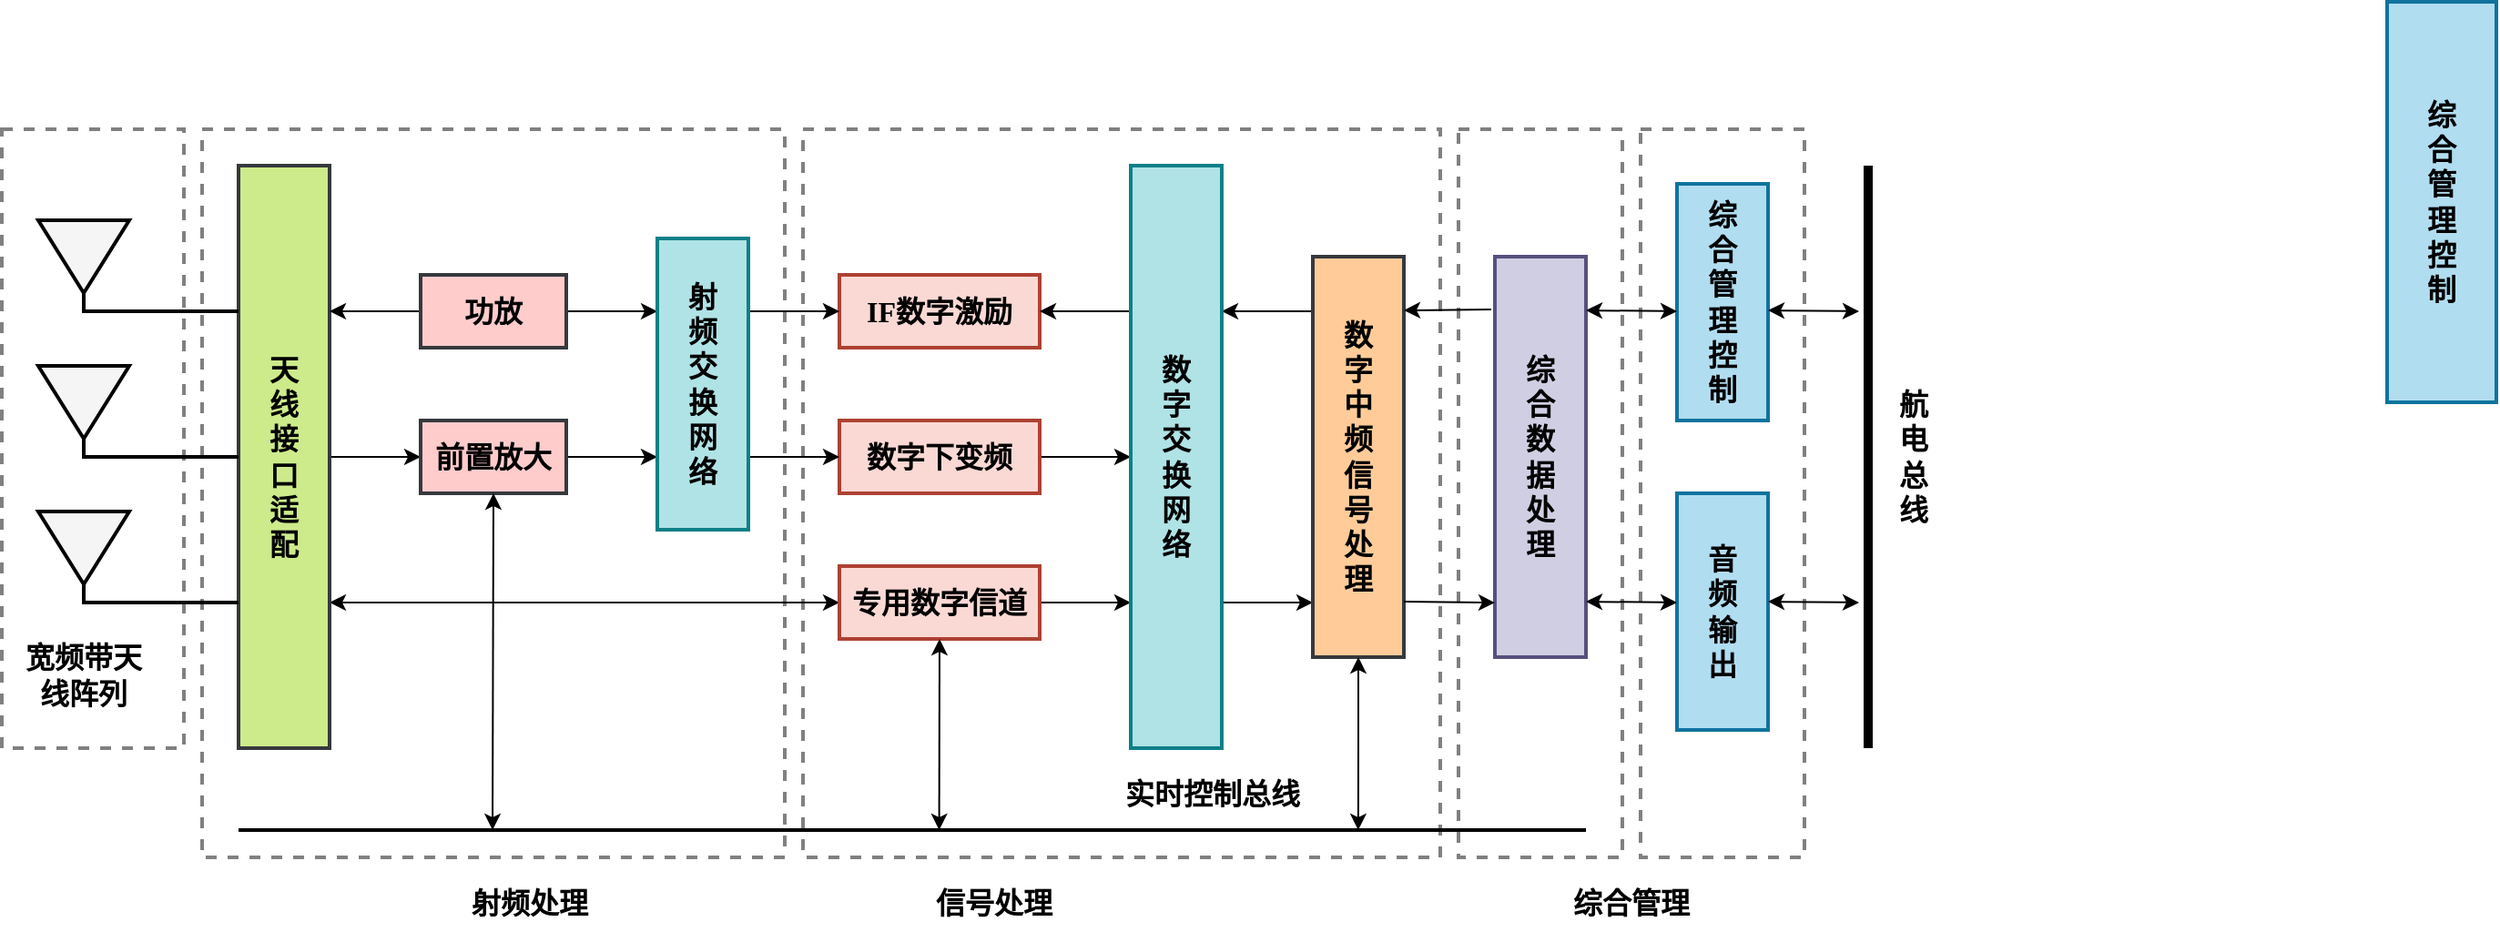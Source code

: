 <mxfile version="22.1.15" type="github">
  <diagram name="第 1 页" id="_9YtetrDvufWfbgxIxy6">
    <mxGraphModel dx="2608" dy="1176" grid="1" gridSize="10" guides="1" tooltips="1" connect="1" arrows="1" fold="1" page="0" pageScale="1" pageWidth="827" pageHeight="1169" math="0" shadow="0">
      <root>
        <mxCell id="0" />
        <mxCell id="1" parent="0" />
        <mxCell id="j9Trd8sfjwHy8gCJ8K8i-8" value="" style="rounded=0;whiteSpace=wrap;html=1;fillColor=none;fontFamily=宋体;fontStyle=1;strokeWidth=2;dashed=1;fontSize=16;strokeColor=#808080;" vertex="1" parent="1">
          <mxGeometry x="-1040" y="-180" width="100" height="340" as="geometry" />
        </mxCell>
        <mxCell id="j9Trd8sfjwHy8gCJ8K8i-20" value="" style="rounded=0;whiteSpace=wrap;html=1;fillColor=none;fontFamily=宋体;fontStyle=1;strokeWidth=2;dashed=1;fontSize=16;strokeColor=#808080;" vertex="1" parent="1">
          <mxGeometry x="-930" y="-180" width="320" height="400" as="geometry" />
        </mxCell>
        <mxCell id="j9Trd8sfjwHy8gCJ8K8i-22" value="" style="rounded=0;whiteSpace=wrap;html=1;fillColor=none;fontFamily=宋体;fontStyle=1;strokeWidth=2;dashed=1;fontSize=16;strokeColor=#808080;" vertex="1" parent="1">
          <mxGeometry x="-140" y="-180" width="90" height="400" as="geometry" />
        </mxCell>
        <mxCell id="j9Trd8sfjwHy8gCJ8K8i-21" value="" style="rounded=0;whiteSpace=wrap;html=1;fillColor=none;fontFamily=宋体;fontStyle=1;strokeWidth=2;dashed=1;fontSize=16;strokeColor=#808080;" vertex="1" parent="1">
          <mxGeometry x="-240" y="-180" width="90" height="400" as="geometry" />
        </mxCell>
        <mxCell id="j9Trd8sfjwHy8gCJ8K8i-88" value="" style="rounded=0;whiteSpace=wrap;html=1;fillColor=none;fontFamily=宋体;fontStyle=1;strokeWidth=2;dashed=1;fontSize=16;strokeColor=#808080;" vertex="1" parent="1">
          <mxGeometry x="-600" y="-180" width="350" height="400" as="geometry" />
        </mxCell>
        <mxCell id="j9Trd8sfjwHy8gCJ8K8i-6" value="" style="triangle;direction=south;fillColor=#f5f5f5;rounded=0;fontFamily=宋体;labelBackgroundColor=none;fontSize=16;strokeColor=#000000;strokeWidth=2;fontStyle=1;fontColor=#333333;" vertex="1" parent="1">
          <mxGeometry x="-1020" y="-130" width="50" height="40" as="geometry" />
        </mxCell>
        <mxCell id="j9Trd8sfjwHy8gCJ8K8i-40" style="edgeStyle=orthogonalEdgeStyle;rounded=0;orthogonalLoop=1;jettySize=auto;html=1;exitX=1;exitY=0.5;exitDx=0;exitDy=0;entryX=0;entryY=0.5;entryDx=0;entryDy=0;fontStyle=1" edge="1" parent="1" source="j9Trd8sfjwHy8gCJ8K8i-10" target="j9Trd8sfjwHy8gCJ8K8i-12">
          <mxGeometry relative="1" as="geometry" />
        </mxCell>
        <mxCell id="j9Trd8sfjwHy8gCJ8K8i-42" style="edgeStyle=orthogonalEdgeStyle;rounded=0;orthogonalLoop=1;jettySize=auto;html=1;exitX=1;exitY=0.75;exitDx=0;exitDy=0;entryX=0;entryY=0.5;entryDx=0;entryDy=0;startArrow=classic;startFill=1;fontStyle=1" edge="1" parent="1" source="j9Trd8sfjwHy8gCJ8K8i-10" target="j9Trd8sfjwHy8gCJ8K8i-15">
          <mxGeometry relative="1" as="geometry" />
        </mxCell>
        <mxCell id="j9Trd8sfjwHy8gCJ8K8i-10" value="天&lt;br style=&quot;font-size: 16px;&quot;&gt;线&lt;br style=&quot;font-size: 16px;&quot;&gt;接&lt;br style=&quot;font-size: 16px;&quot;&gt;口&lt;br style=&quot;font-size: 16px;&quot;&gt;适&lt;br style=&quot;font-size: 16px;&quot;&gt;配" style="rounded=0;whiteSpace=wrap;html=1;horizontal=1;fillColor=#cdeb8b;strokeColor=#36393d;fontSize=16;fontFamily=宋体;fontStyle=1;strokeWidth=2;" vertex="1" parent="1">
          <mxGeometry x="-910" y="-160" width="50" height="320" as="geometry" />
        </mxCell>
        <mxCell id="j9Trd8sfjwHy8gCJ8K8i-44" style="edgeStyle=orthogonalEdgeStyle;rounded=0;orthogonalLoop=1;jettySize=auto;html=1;entryX=1;entryY=0.25;entryDx=0;entryDy=0;fontStyle=1" edge="1" parent="1" source="j9Trd8sfjwHy8gCJ8K8i-11" target="j9Trd8sfjwHy8gCJ8K8i-10">
          <mxGeometry relative="1" as="geometry" />
        </mxCell>
        <mxCell id="j9Trd8sfjwHy8gCJ8K8i-46" style="edgeStyle=orthogonalEdgeStyle;rounded=0;orthogonalLoop=1;jettySize=auto;html=1;exitX=1;exitY=0.5;exitDx=0;exitDy=0;entryX=0;entryY=0.25;entryDx=0;entryDy=0;fontStyle=1" edge="1" parent="1" source="j9Trd8sfjwHy8gCJ8K8i-11" target="j9Trd8sfjwHy8gCJ8K8i-16">
          <mxGeometry relative="1" as="geometry" />
        </mxCell>
        <mxCell id="j9Trd8sfjwHy8gCJ8K8i-11" value="功放" style="rounded=0;whiteSpace=wrap;html=1;fillColor=#ffcccc;strokeColor=#36393d;strokeWidth=2;fontSize=16;fontFamily=宋体;fontStyle=1" vertex="1" parent="1">
          <mxGeometry x="-810" y="-100" width="80" height="40" as="geometry" />
        </mxCell>
        <mxCell id="j9Trd8sfjwHy8gCJ8K8i-47" style="edgeStyle=orthogonalEdgeStyle;rounded=0;orthogonalLoop=1;jettySize=auto;html=1;entryX=0;entryY=0.75;entryDx=0;entryDy=0;fontStyle=1" edge="1" parent="1" source="j9Trd8sfjwHy8gCJ8K8i-12" target="j9Trd8sfjwHy8gCJ8K8i-16">
          <mxGeometry relative="1" as="geometry" />
        </mxCell>
        <mxCell id="j9Trd8sfjwHy8gCJ8K8i-12" value="前置放大" style="rounded=0;whiteSpace=wrap;html=1;fillColor=#ffcccc;strokeColor=#36393d;strokeWidth=2;fontSize=16;fontFamily=宋体;fontStyle=1" vertex="1" parent="1">
          <mxGeometry x="-810" y="-20" width="80" height="40" as="geometry" />
        </mxCell>
        <mxCell id="j9Trd8sfjwHy8gCJ8K8i-13" value="&lt;font face=&quot;Times New Roman&quot;&gt;IF&lt;/font&gt;数字激励" style="rounded=0;whiteSpace=wrap;html=1;fillColor=#fad9d5;strokeColor=#ae4132;strokeWidth=2;fontSize=16;fontFamily=宋体;fontStyle=1" vertex="1" parent="1">
          <mxGeometry x="-580" y="-100" width="110" height="40" as="geometry" />
        </mxCell>
        <mxCell id="j9Trd8sfjwHy8gCJ8K8i-50" style="edgeStyle=orthogonalEdgeStyle;rounded=0;orthogonalLoop=1;jettySize=auto;html=1;exitX=1;exitY=0.5;exitDx=0;exitDy=0;entryX=0;entryY=0.5;entryDx=0;entryDy=0;fontStyle=1" edge="1" parent="1" source="j9Trd8sfjwHy8gCJ8K8i-14" target="j9Trd8sfjwHy8gCJ8K8i-17">
          <mxGeometry relative="1" as="geometry" />
        </mxCell>
        <mxCell id="j9Trd8sfjwHy8gCJ8K8i-14" value="数字下变频" style="rounded=0;whiteSpace=wrap;html=1;fillColor=#fad9d5;strokeColor=#ae4132;strokeWidth=2;fontSize=16;fontFamily=宋体;fontStyle=1" vertex="1" parent="1">
          <mxGeometry x="-580" y="-20" width="110" height="40" as="geometry" />
        </mxCell>
        <mxCell id="j9Trd8sfjwHy8gCJ8K8i-52" style="edgeStyle=orthogonalEdgeStyle;rounded=0;orthogonalLoop=1;jettySize=auto;html=1;entryX=0;entryY=0.75;entryDx=0;entryDy=0;fontStyle=1" edge="1" parent="1" source="j9Trd8sfjwHy8gCJ8K8i-15" target="j9Trd8sfjwHy8gCJ8K8i-17">
          <mxGeometry relative="1" as="geometry" />
        </mxCell>
        <mxCell id="j9Trd8sfjwHy8gCJ8K8i-15" value="专用数字信道" style="rounded=0;whiteSpace=wrap;html=1;fillColor=#fad9d5;strokeColor=#ae4132;strokeWidth=2;fontSize=16;fontFamily=宋体;fontStyle=1" vertex="1" parent="1">
          <mxGeometry x="-580" y="60" width="110" height="40" as="geometry" />
        </mxCell>
        <mxCell id="j9Trd8sfjwHy8gCJ8K8i-43" style="edgeStyle=orthogonalEdgeStyle;rounded=0;orthogonalLoop=1;jettySize=auto;html=1;exitX=1;exitY=0.25;exitDx=0;exitDy=0;fontStyle=1" edge="1" parent="1" source="j9Trd8sfjwHy8gCJ8K8i-16" target="j9Trd8sfjwHy8gCJ8K8i-13">
          <mxGeometry relative="1" as="geometry" />
        </mxCell>
        <mxCell id="j9Trd8sfjwHy8gCJ8K8i-48" style="edgeStyle=orthogonalEdgeStyle;rounded=0;orthogonalLoop=1;jettySize=auto;html=1;exitX=1;exitY=0.75;exitDx=0;exitDy=0;entryX=0;entryY=0.5;entryDx=0;entryDy=0;fontStyle=1" edge="1" parent="1" source="j9Trd8sfjwHy8gCJ8K8i-16" target="j9Trd8sfjwHy8gCJ8K8i-14">
          <mxGeometry relative="1" as="geometry" />
        </mxCell>
        <mxCell id="j9Trd8sfjwHy8gCJ8K8i-16" value="射&lt;br style=&quot;font-size: 16px;&quot;&gt;频&lt;br style=&quot;font-size: 16px;&quot;&gt;交&lt;br style=&quot;font-size: 16px;&quot;&gt;换&lt;br style=&quot;font-size: 16px;&quot;&gt;网&lt;br style=&quot;font-size: 16px;&quot;&gt;络" style="rounded=0;whiteSpace=wrap;html=1;fillColor=#b0e3e6;strokeColor=#0e8088;fontSize=16;fontFamily=宋体;fontStyle=1;strokeWidth=2;" vertex="1" parent="1">
          <mxGeometry x="-680" y="-120" width="50" height="160" as="geometry" />
        </mxCell>
        <mxCell id="j9Trd8sfjwHy8gCJ8K8i-49" style="edgeStyle=orthogonalEdgeStyle;rounded=0;orthogonalLoop=1;jettySize=auto;html=1;exitX=0;exitY=0.25;exitDx=0;exitDy=0;entryX=1;entryY=0.5;entryDx=0;entryDy=0;fontStyle=1" edge="1" parent="1" source="j9Trd8sfjwHy8gCJ8K8i-17" target="j9Trd8sfjwHy8gCJ8K8i-13">
          <mxGeometry relative="1" as="geometry" />
        </mxCell>
        <mxCell id="j9Trd8sfjwHy8gCJ8K8i-79" style="edgeStyle=elbowEdgeStyle;rounded=0;orthogonalLoop=1;jettySize=auto;html=1;exitX=1;exitY=0.75;exitDx=0;exitDy=0;elbow=vertical;entryX=0;entryY=0.864;entryDx=0;entryDy=0;entryPerimeter=0;fontStyle=1" edge="1" parent="1" source="j9Trd8sfjwHy8gCJ8K8i-17" target="j9Trd8sfjwHy8gCJ8K8i-18">
          <mxGeometry relative="1" as="geometry">
            <mxPoint x="-300" y="80" as="targetPoint" />
          </mxGeometry>
        </mxCell>
        <mxCell id="j9Trd8sfjwHy8gCJ8K8i-80" style="edgeStyle=elbowEdgeStyle;rounded=0;orthogonalLoop=1;jettySize=auto;html=1;exitX=1;exitY=0.25;exitDx=0;exitDy=0;elbow=vertical;entryX=0;entryY=0.136;entryDx=0;entryDy=0;entryPerimeter=0;fontStyle=1;startArrow=classic;startFill=1;endArrow=none;endFill=0;" edge="1" parent="1" source="j9Trd8sfjwHy8gCJ8K8i-17" target="j9Trd8sfjwHy8gCJ8K8i-18">
          <mxGeometry relative="1" as="geometry">
            <mxPoint x="-300" y="-80" as="targetPoint" />
          </mxGeometry>
        </mxCell>
        <mxCell id="j9Trd8sfjwHy8gCJ8K8i-17" value="数&lt;br style=&quot;font-size: 16px;&quot;&gt;字&lt;br style=&quot;font-size: 16px;&quot;&gt;交&lt;br style=&quot;font-size: 16px;&quot;&gt;换&lt;br style=&quot;font-size: 16px;&quot;&gt;网&lt;br style=&quot;font-size: 16px;&quot;&gt;络" style="rounded=0;whiteSpace=wrap;html=1;fillColor=#b0e3e6;strokeColor=#0e8088;fontSize=16;fontFamily=宋体;fontStyle=1;strokeWidth=2;" vertex="1" parent="1">
          <mxGeometry x="-420" y="-160" width="50" height="320" as="geometry" />
        </mxCell>
        <mxCell id="j9Trd8sfjwHy8gCJ8K8i-18" value="数&lt;br style=&quot;font-size: 16px;&quot;&gt;字&lt;br style=&quot;font-size: 16px;&quot;&gt;中&lt;br style=&quot;font-size: 16px;&quot;&gt;频&lt;br style=&quot;font-size: 16px;&quot;&gt;信&lt;br style=&quot;font-size: 16px;&quot;&gt;号&lt;br style=&quot;font-size: 16px;&quot;&gt;处&lt;br style=&quot;font-size: 16px;&quot;&gt;理" style="rounded=0;whiteSpace=wrap;html=1;fillColor=#ffcc99;strokeColor=#36393d;fontSize=16;fontFamily=宋体;fontStyle=1;strokeWidth=2;points=[[0,0,0,0,0],[0,0.13,0,0,0],[0,0.25,0,0,0],[0,0.5,0,0,0],[0,0.75,0,0,0],[0,0.87,0,0,0],[0,1,0,0,0],[0.25,0,0,0,0],[0.25,1,0,0,0],[0.5,0,0,0,0],[0.5,1,0,0,0],[0.75,0,0,0,0],[0.75,1,0,0,0],[1,0,0,0,0],[1,0.12,0,0,0],[1,0.25,0,0,0],[1,0.5,0,0,0],[1,0.75,0,0,0],[1,0.87,0,0,0],[1,1,0,0,0]];" vertex="1" parent="1">
          <mxGeometry x="-320" y="-110" width="50" height="220" as="geometry" />
        </mxCell>
        <mxCell id="j9Trd8sfjwHy8gCJ8K8i-19" value="综&lt;br style=&quot;font-size: 16px;&quot;&gt;合&lt;br style=&quot;font-size: 16px;&quot;&gt;数&lt;br style=&quot;font-size: 16px;&quot;&gt;据&lt;br style=&quot;font-size: 16px;&quot;&gt;处&lt;br style=&quot;font-size: 16px;&quot;&gt;理" style="rounded=0;whiteSpace=wrap;html=1;fillColor=#d0cee2;strokeColor=#56517e;fontSize=16;fontFamily=宋体;fontStyle=1;strokeWidth=2;" vertex="1" parent="1">
          <mxGeometry x="-220" y="-110" width="50" height="220" as="geometry" />
        </mxCell>
        <mxCell id="j9Trd8sfjwHy8gCJ8K8i-23" value="综&lt;br style=&quot;font-size: 16px;&quot;&gt;合&lt;br style=&quot;font-size: 16px;&quot;&gt;管&lt;br style=&quot;font-size: 16px;&quot;&gt;理&lt;br style=&quot;font-size: 16px;&quot;&gt;控&lt;br style=&quot;font-size: 16px;&quot;&gt;制" style="rounded=0;whiteSpace=wrap;html=1;fillColor=#b1ddf0;strokeColor=#10739e;fontSize=16;fontFamily=宋体;fontStyle=1;strokeWidth=2;" vertex="1" parent="1">
          <mxGeometry x="270" y="-250" width="60" height="220" as="geometry" />
        </mxCell>
        <mxCell id="j9Trd8sfjwHy8gCJ8K8i-24" value="音&lt;br style=&quot;font-size: 16px;&quot;&gt;频&lt;br style=&quot;font-size: 16px;&quot;&gt;输&lt;br style=&quot;font-size: 16px;&quot;&gt;出" style="rounded=0;whiteSpace=wrap;html=1;fillColor=#b1ddf0;strokeColor=#10739e;fontSize=16;fontFamily=宋体;fontStyle=1;strokeWidth=2;" vertex="1" parent="1">
          <mxGeometry x="-120" y="20" width="50" height="130" as="geometry" />
        </mxCell>
        <mxCell id="j9Trd8sfjwHy8gCJ8K8i-25" value="宽频带天线阵列" style="text;html=1;strokeColor=none;fillColor=none;align=center;verticalAlign=middle;whiteSpace=wrap;rounded=0;fontSize=16;fontFamily=宋体;fontStyle=1" vertex="1" parent="1">
          <mxGeometry x="-1030" y="100" width="70" height="40" as="geometry" />
        </mxCell>
        <mxCell id="j9Trd8sfjwHy8gCJ8K8i-26" value="射频处理" style="text;html=1;strokeColor=none;fillColor=none;align=center;verticalAlign=middle;whiteSpace=wrap;rounded=0;fontSize=16;fontFamily=宋体;fontStyle=1" vertex="1" parent="1">
          <mxGeometry x="-790" y="230" width="80" height="30" as="geometry" />
        </mxCell>
        <mxCell id="j9Trd8sfjwHy8gCJ8K8i-27" value="信号处理" style="text;html=1;strokeColor=none;fillColor=none;align=center;verticalAlign=middle;whiteSpace=wrap;rounded=0;fontSize=16;fontFamily=宋体;fontStyle=1" vertex="1" parent="1">
          <mxGeometry x="-535" y="230" width="80" height="30" as="geometry" />
        </mxCell>
        <mxCell id="j9Trd8sfjwHy8gCJ8K8i-28" value="实时控制总线" style="text;html=1;strokeColor=none;fillColor=none;align=center;verticalAlign=middle;whiteSpace=wrap;rounded=0;fontSize=16;fontFamily=宋体;fontStyle=1" vertex="1" parent="1">
          <mxGeometry x="-430" y="170" width="110" height="30" as="geometry" />
        </mxCell>
        <mxCell id="j9Trd8sfjwHy8gCJ8K8i-29" value="综合管理" style="text;html=1;strokeColor=none;fillColor=none;align=center;verticalAlign=middle;whiteSpace=wrap;rounded=0;fontSize=16;fontFamily=宋体;fontStyle=1" vertex="1" parent="1">
          <mxGeometry x="-180" y="230" width="70" height="30" as="geometry" />
        </mxCell>
        <mxCell id="j9Trd8sfjwHy8gCJ8K8i-32" value="" style="triangle;direction=south;fillColor=#f5f5f5;rounded=0;fontFamily=宋体;labelBackgroundColor=none;fontSize=16;strokeColor=#000000;strokeWidth=2;fontStyle=1;fontColor=#333333;" vertex="1" parent="1">
          <mxGeometry x="-1020" y="-50" width="50" height="40" as="geometry" />
        </mxCell>
        <mxCell id="j9Trd8sfjwHy8gCJ8K8i-34" value="" style="triangle;direction=south;fillColor=#f5f5f5;rounded=0;fontFamily=宋体;labelBackgroundColor=none;fontSize=16;strokeColor=#000000;strokeWidth=2;fontStyle=1;fontColor=#333333;" vertex="1" parent="1">
          <mxGeometry x="-1020" y="30" width="50" height="40" as="geometry" />
        </mxCell>
        <mxCell id="j9Trd8sfjwHy8gCJ8K8i-35" value="" style="edgeStyle=segmentEdgeStyle;endArrow=none;html=1;curved=0;rounded=0;endSize=8;startSize=8;endFill=0;entryX=1;entryY=0.5;entryDx=0;entryDy=0;exitX=0;exitY=0.25;exitDx=0;exitDy=0;strokeWidth=2;fontStyle=1" edge="1" parent="1" source="j9Trd8sfjwHy8gCJ8K8i-10" target="j9Trd8sfjwHy8gCJ8K8i-6">
          <mxGeometry width="50" height="50" relative="1" as="geometry">
            <mxPoint x="-950" y="-50" as="sourcePoint" />
            <mxPoint x="-1000" y="-70" as="targetPoint" />
          </mxGeometry>
        </mxCell>
        <mxCell id="j9Trd8sfjwHy8gCJ8K8i-37" value="" style="edgeStyle=segmentEdgeStyle;endArrow=none;html=1;curved=0;rounded=0;endSize=8;startSize=8;endFill=0;entryX=1;entryY=0.5;entryDx=0;entryDy=0;exitX=0;exitY=0.5;exitDx=0;exitDy=0;strokeWidth=2;fontStyle=1" edge="1" parent="1" source="j9Trd8sfjwHy8gCJ8K8i-10" target="j9Trd8sfjwHy8gCJ8K8i-32">
          <mxGeometry width="50" height="50" relative="1" as="geometry">
            <mxPoint x="-910" y="50" as="sourcePoint" />
            <mxPoint x="-997.5" y="20" as="targetPoint" />
          </mxGeometry>
        </mxCell>
        <mxCell id="j9Trd8sfjwHy8gCJ8K8i-38" value="" style="edgeStyle=segmentEdgeStyle;endArrow=none;html=1;curved=0;rounded=0;endSize=8;startSize=8;endFill=0;entryX=1;entryY=0.5;entryDx=0;entryDy=0;exitX=0;exitY=0.75;exitDx=0;exitDy=0;strokeWidth=2;fontStyle=1" edge="1" parent="1" source="j9Trd8sfjwHy8gCJ8K8i-10" target="j9Trd8sfjwHy8gCJ8K8i-34">
          <mxGeometry width="50" height="50" relative="1" as="geometry">
            <mxPoint x="-905" y="130" as="sourcePoint" />
            <mxPoint x="-1000" y="110" as="targetPoint" />
          </mxGeometry>
        </mxCell>
        <mxCell id="j9Trd8sfjwHy8gCJ8K8i-53" value="综&lt;br&gt;合&lt;br&gt;管&lt;br&gt;理&lt;br&gt;控&lt;br&gt;制" style="rounded=0;whiteSpace=wrap;html=1;fillColor=#b1ddf0;strokeColor=#10739e;fontSize=16;fontFamily=宋体;fontStyle=1;strokeWidth=2;" vertex="1" parent="1">
          <mxGeometry x="-120" y="-150" width="50" height="130" as="geometry" />
        </mxCell>
        <mxCell id="j9Trd8sfjwHy8gCJ8K8i-55" value="" style="line;strokeWidth=2;html=1;fontStyle=1" vertex="1" parent="1">
          <mxGeometry x="-910" y="200" width="740" height="10" as="geometry" />
        </mxCell>
        <mxCell id="j9Trd8sfjwHy8gCJ8K8i-56" value="" style="line;strokeWidth=5;direction=south;html=1;fontStyle=1" vertex="1" parent="1">
          <mxGeometry x="-20" y="-160" width="10" height="320" as="geometry" />
        </mxCell>
        <mxCell id="j9Trd8sfjwHy8gCJ8K8i-73" value="" style="endArrow=classic;startArrow=classic;html=1;rounded=0;fontStyle=1" edge="1" parent="1">
          <mxGeometry width="50" height="50" relative="1" as="geometry">
            <mxPoint x="-170" y="-80.5" as="sourcePoint" />
            <mxPoint x="-120" y="-80" as="targetPoint" />
          </mxGeometry>
        </mxCell>
        <mxCell id="j9Trd8sfjwHy8gCJ8K8i-74" value="" style="endArrow=classic;startArrow=classic;html=1;rounded=0;fontStyle=1" edge="1" parent="1">
          <mxGeometry width="50" height="50" relative="1" as="geometry">
            <mxPoint x="-170" y="79.5" as="sourcePoint" />
            <mxPoint x="-120" y="80" as="targetPoint" />
          </mxGeometry>
        </mxCell>
        <mxCell id="j9Trd8sfjwHy8gCJ8K8i-75" value="" style="endArrow=classic;startArrow=classic;html=1;rounded=0;fontStyle=1" edge="1" parent="1">
          <mxGeometry width="50" height="50" relative="1" as="geometry">
            <mxPoint x="-70" y="79.5" as="sourcePoint" />
            <mxPoint x="-20" y="80" as="targetPoint" />
          </mxGeometry>
        </mxCell>
        <mxCell id="j9Trd8sfjwHy8gCJ8K8i-76" value="" style="endArrow=classic;startArrow=classic;html=1;rounded=0;fontStyle=1" edge="1" parent="1">
          <mxGeometry width="50" height="50" relative="1" as="geometry">
            <mxPoint x="-70" y="-80.5" as="sourcePoint" />
            <mxPoint x="-20" y="-80" as="targetPoint" />
          </mxGeometry>
        </mxCell>
        <mxCell id="j9Trd8sfjwHy8gCJ8K8i-83" value="" style="endArrow=none;startArrow=classic;html=1;rounded=0;endFill=0;entryX=-0.04;entryY=0.132;entryDx=0;entryDy=0;entryPerimeter=0;fontStyle=1" edge="1" parent="1" target="j9Trd8sfjwHy8gCJ8K8i-19">
          <mxGeometry width="50" height="50" relative="1" as="geometry">
            <mxPoint x="-270" y="-80.5" as="sourcePoint" />
            <mxPoint x="-230" y="-80" as="targetPoint" />
          </mxGeometry>
        </mxCell>
        <mxCell id="j9Trd8sfjwHy8gCJ8K8i-84" value="航&lt;br&gt;电&lt;br&gt;总&lt;br&gt;线" style="text;html=1;strokeColor=none;fillColor=none;align=center;verticalAlign=middle;whiteSpace=wrap;rounded=0;fontSize=16;fontFamily=宋体;fontStyle=1" vertex="1" parent="1">
          <mxGeometry x="-10" y="-50" width="40" height="100" as="geometry" />
        </mxCell>
        <mxCell id="j9Trd8sfjwHy8gCJ8K8i-89" value="" style="endArrow=classic;startArrow=none;html=1;rounded=0;endFill=1;startFill=0;entryX=0;entryY=0.864;entryDx=0;entryDy=0;entryPerimeter=0;fontStyle=1" edge="1" parent="1" target="j9Trd8sfjwHy8gCJ8K8i-19">
          <mxGeometry width="50" height="50" relative="1" as="geometry">
            <mxPoint x="-270" y="79.5" as="sourcePoint" />
            <mxPoint x="-230" y="80" as="targetPoint" />
          </mxGeometry>
        </mxCell>
        <mxCell id="j9Trd8sfjwHy8gCJ8K8i-94" style="edgeStyle=elbowEdgeStyle;rounded=0;orthogonalLoop=1;jettySize=auto;html=1;exitX=0.5;exitY=1;exitDx=0;exitDy=0;entryX=0.188;entryY=0.5;entryDx=0;entryDy=0;entryPerimeter=0;fontStyle=1;startArrow=classic;startFill=1;" edge="1" parent="1" source="j9Trd8sfjwHy8gCJ8K8i-12" target="j9Trd8sfjwHy8gCJ8K8i-55">
          <mxGeometry relative="1" as="geometry" />
        </mxCell>
        <mxCell id="j9Trd8sfjwHy8gCJ8K8i-96" style="edgeStyle=orthogonalEdgeStyle;rounded=0;orthogonalLoop=1;jettySize=auto;html=1;exitX=0.5;exitY=1;exitDx=0;exitDy=0;exitPerimeter=0;entryX=0.831;entryY=0.5;entryDx=0;entryDy=0;entryPerimeter=0;fontStyle=1;startArrow=classic;startFill=1;" edge="1" parent="1" source="j9Trd8sfjwHy8gCJ8K8i-18" target="j9Trd8sfjwHy8gCJ8K8i-55">
          <mxGeometry relative="1" as="geometry" />
        </mxCell>
        <mxCell id="j9Trd8sfjwHy8gCJ8K8i-97" value="" style="endArrow=classic;html=1;rounded=0;exitX=0.5;exitY=1;exitDx=0;exitDy=0;entryX=0.52;entryY=0.5;entryDx=0;entryDy=0;entryPerimeter=0;fontStyle=1;startArrow=classic;startFill=1;" edge="1" parent="1" source="j9Trd8sfjwHy8gCJ8K8i-15" target="j9Trd8sfjwHy8gCJ8K8i-55">
          <mxGeometry width="50" height="50" relative="1" as="geometry">
            <mxPoint x="-470" y="-40" as="sourcePoint" />
            <mxPoint x="-420" y="-90" as="targetPoint" />
          </mxGeometry>
        </mxCell>
      </root>
    </mxGraphModel>
  </diagram>
</mxfile>
